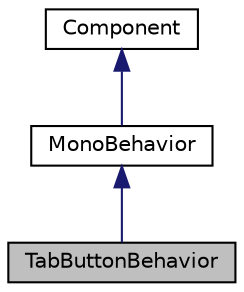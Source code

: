 digraph "TabButtonBehavior"
{
 // LATEX_PDF_SIZE
  edge [fontname="Helvetica",fontsize="10",labelfontname="Helvetica",labelfontsize="10"];
  node [fontname="Helvetica",fontsize="10",shape=record];
  Node1 [label="TabButtonBehavior",height=0.2,width=0.4,color="black", fillcolor="grey75", style="filled", fontcolor="black",tooltip=" "];
  Node2 -> Node1 [dir="back",color="midnightblue",fontsize="10",style="solid"];
  Node2 [label="MonoBehavior",height=0.2,width=0.4,color="black", fillcolor="white", style="filled",URL="$class_mono_behavior.html",tooltip=" "];
  Node3 -> Node2 [dir="back",color="midnightblue",fontsize="10",style="solid"];
  Node3 [label="Component",height=0.2,width=0.4,color="black", fillcolor="white", style="filled",URL="$class_component.html",tooltip=" "];
}
